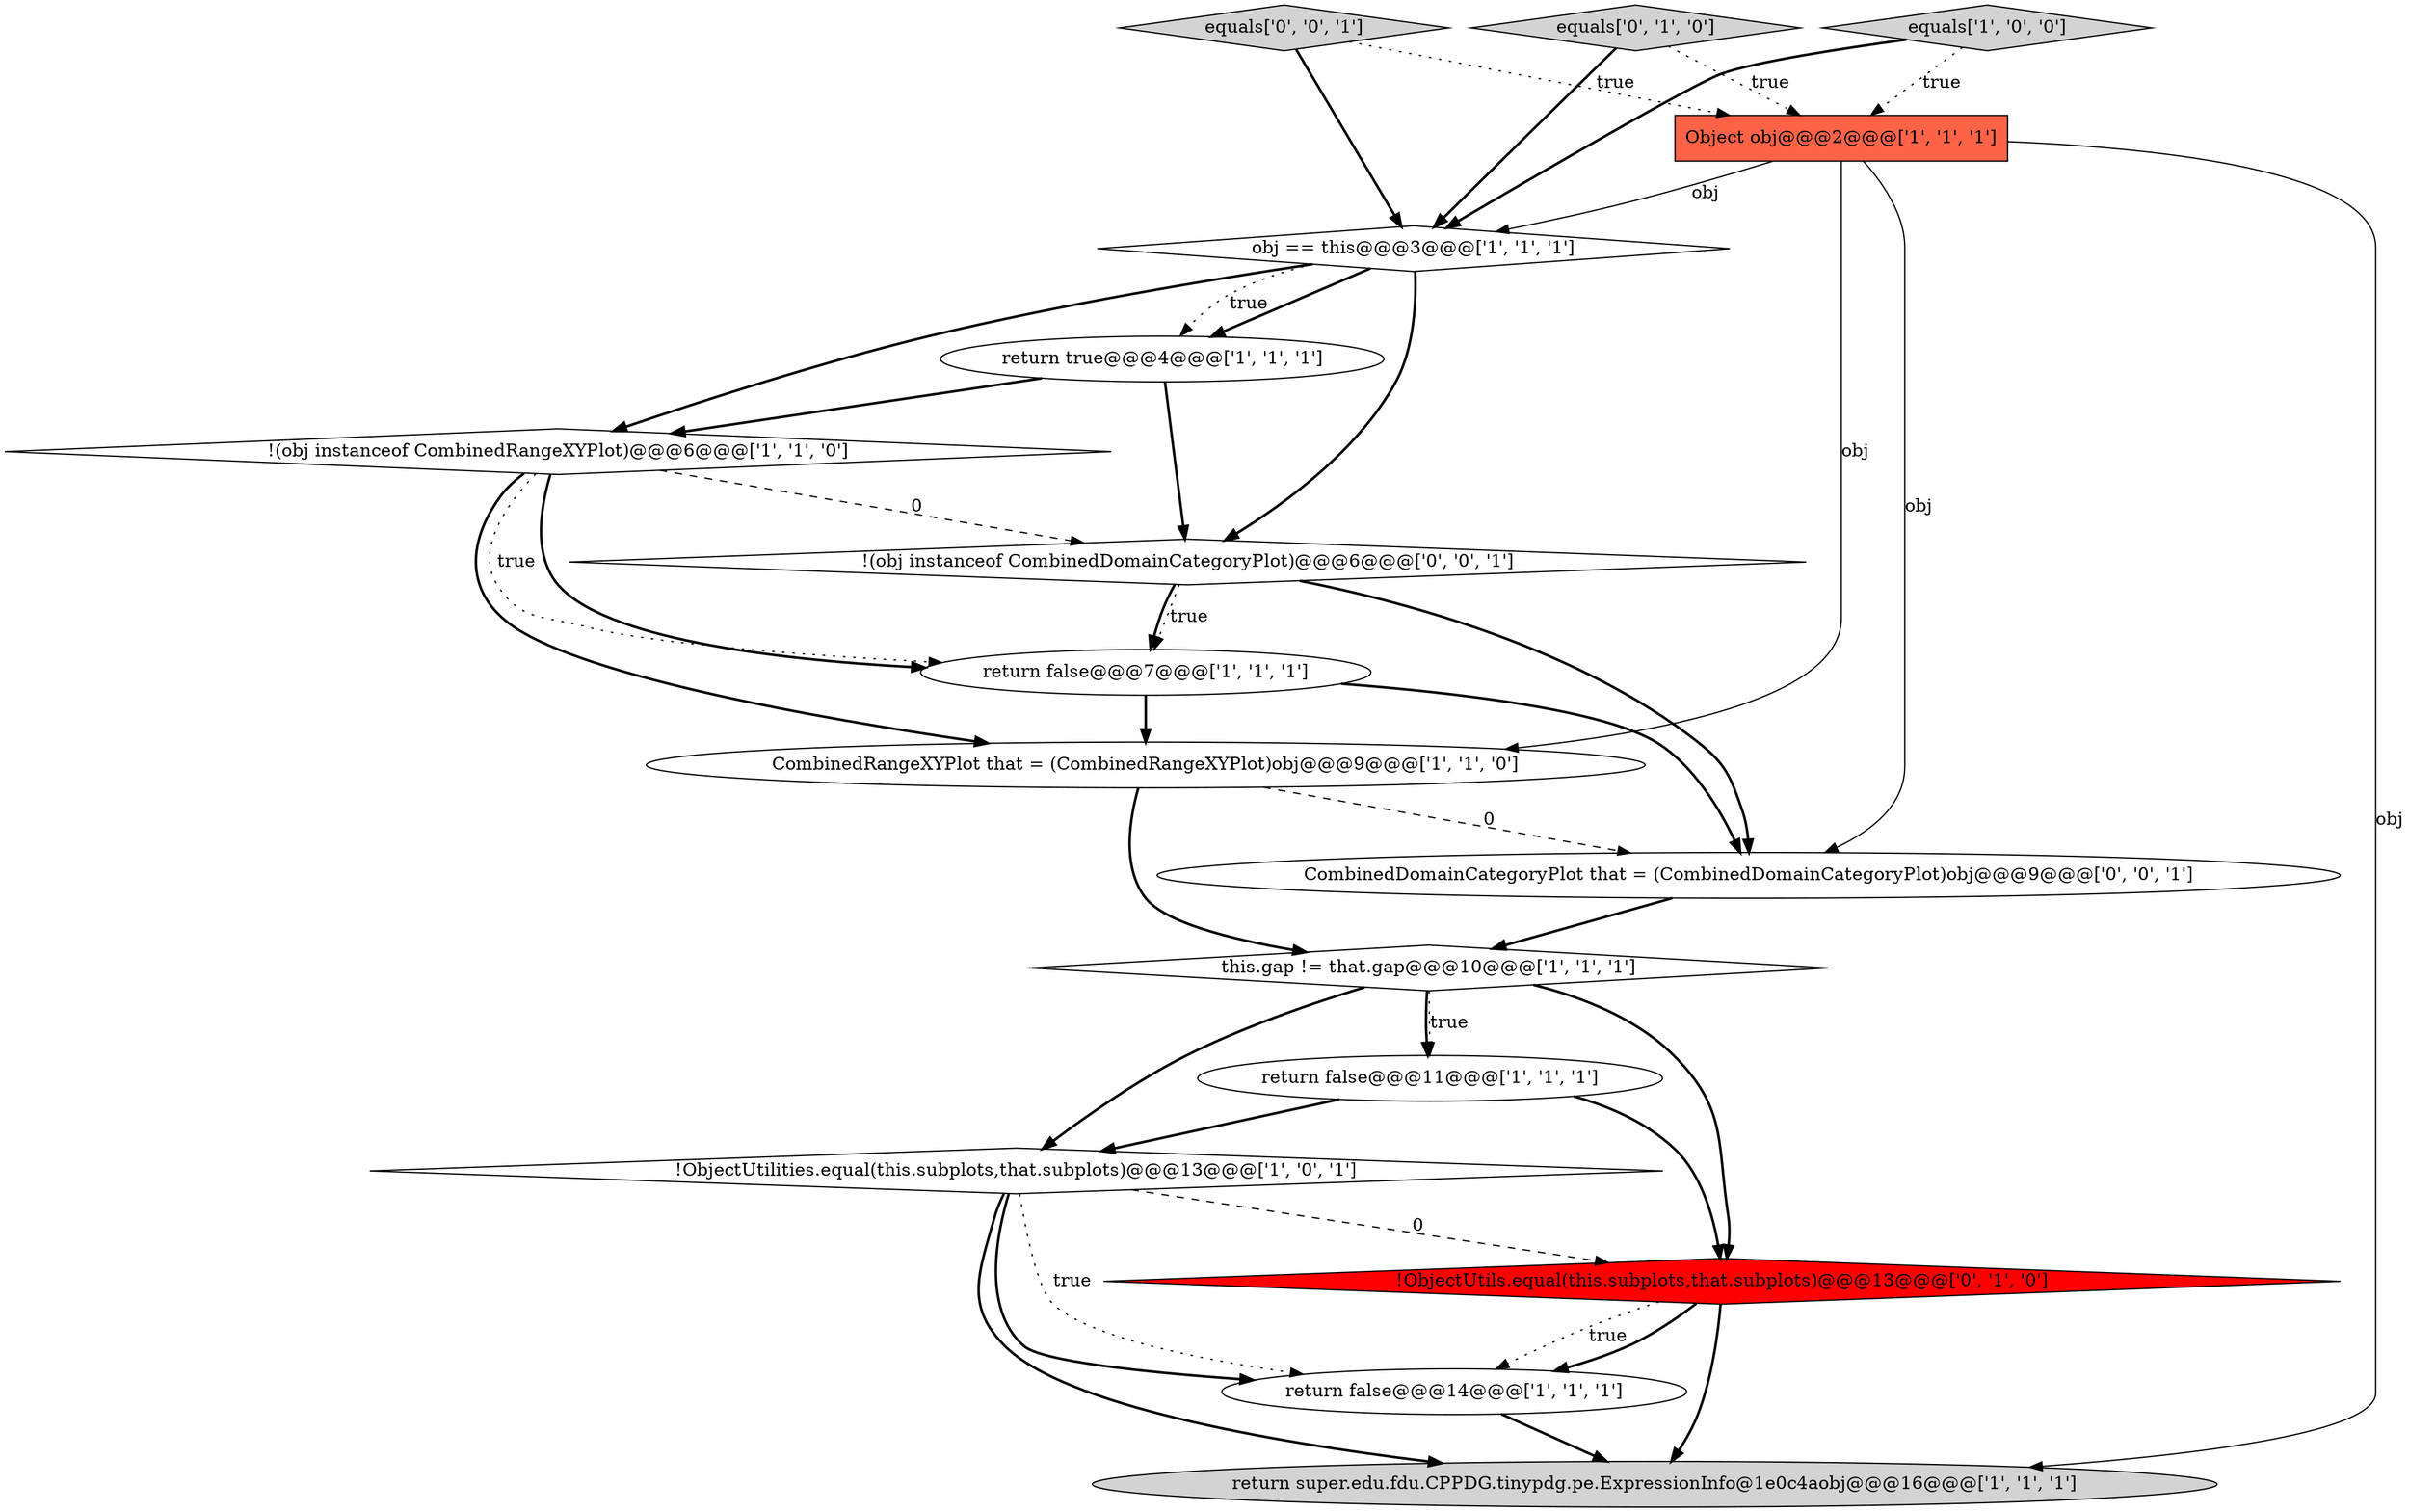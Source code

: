 digraph {
10 [style = filled, label = "equals['1', '0', '0']", fillcolor = lightgray, shape = diamond image = "AAA0AAABBB1BBB"];
12 [style = filled, label = "equals['0', '1', '0']", fillcolor = lightgray, shape = diamond image = "AAA0AAABBB2BBB"];
4 [style = filled, label = "return super.edu.fdu.CPPDG.tinypdg.pe.ExpressionInfo@1e0c4aobj@@@16@@@['1', '1', '1']", fillcolor = lightgray, shape = ellipse image = "AAA0AAABBB1BBB"];
3 [style = filled, label = "return false@@@14@@@['1', '1', '1']", fillcolor = white, shape = ellipse image = "AAA0AAABBB1BBB"];
14 [style = filled, label = "CombinedDomainCategoryPlot that = (CombinedDomainCategoryPlot)obj@@@9@@@['0', '0', '1']", fillcolor = white, shape = ellipse image = "AAA0AAABBB3BBB"];
16 [style = filled, label = "!(obj instanceof CombinedDomainCategoryPlot)@@@6@@@['0', '0', '1']", fillcolor = white, shape = diamond image = "AAA0AAABBB3BBB"];
5 [style = filled, label = "CombinedRangeXYPlot that = (CombinedRangeXYPlot)obj@@@9@@@['1', '1', '0']", fillcolor = white, shape = ellipse image = "AAA0AAABBB1BBB"];
1 [style = filled, label = "return true@@@4@@@['1', '1', '1']", fillcolor = white, shape = ellipse image = "AAA0AAABBB1BBB"];
2 [style = filled, label = "this.gap != that.gap@@@10@@@['1', '1', '1']", fillcolor = white, shape = diamond image = "AAA0AAABBB1BBB"];
9 [style = filled, label = "Object obj@@@2@@@['1', '1', '1']", fillcolor = tomato, shape = box image = "AAA0AAABBB1BBB"];
7 [style = filled, label = "!(obj instanceof CombinedRangeXYPlot)@@@6@@@['1', '1', '0']", fillcolor = white, shape = diamond image = "AAA0AAABBB1BBB"];
8 [style = filled, label = "return false@@@11@@@['1', '1', '1']", fillcolor = white, shape = ellipse image = "AAA0AAABBB1BBB"];
15 [style = filled, label = "equals['0', '0', '1']", fillcolor = lightgray, shape = diamond image = "AAA0AAABBB3BBB"];
6 [style = filled, label = "!ObjectUtilities.equal(this.subplots,that.subplots)@@@13@@@['1', '0', '1']", fillcolor = white, shape = diamond image = "AAA0AAABBB1BBB"];
11 [style = filled, label = "return false@@@7@@@['1', '1', '1']", fillcolor = white, shape = ellipse image = "AAA0AAABBB1BBB"];
13 [style = filled, label = "!ObjectUtils.equal(this.subplots,that.subplots)@@@13@@@['0', '1', '0']", fillcolor = red, shape = diamond image = "AAA1AAABBB2BBB"];
0 [style = filled, label = "obj == this@@@3@@@['1', '1', '1']", fillcolor = white, shape = diamond image = "AAA0AAABBB1BBB"];
6->3 [style = bold, label=""];
0->16 [style = bold, label=""];
9->5 [style = solid, label="obj"];
7->11 [style = bold, label=""];
5->14 [style = dashed, label="0"];
16->11 [style = bold, label=""];
13->3 [style = dotted, label="true"];
11->14 [style = bold, label=""];
2->6 [style = bold, label=""];
7->16 [style = dashed, label="0"];
9->4 [style = solid, label="obj"];
8->6 [style = bold, label=""];
9->0 [style = solid, label="obj"];
10->9 [style = dotted, label="true"];
12->0 [style = bold, label=""];
1->7 [style = bold, label=""];
3->4 [style = bold, label=""];
15->9 [style = dotted, label="true"];
0->7 [style = bold, label=""];
2->13 [style = bold, label=""];
9->14 [style = solid, label="obj"];
6->4 [style = bold, label=""];
11->5 [style = bold, label=""];
5->2 [style = bold, label=""];
7->5 [style = bold, label=""];
6->13 [style = dashed, label="0"];
7->11 [style = dotted, label="true"];
13->3 [style = bold, label=""];
1->16 [style = bold, label=""];
0->1 [style = bold, label=""];
15->0 [style = bold, label=""];
10->0 [style = bold, label=""];
16->14 [style = bold, label=""];
14->2 [style = bold, label=""];
6->3 [style = dotted, label="true"];
16->11 [style = dotted, label="true"];
2->8 [style = dotted, label="true"];
8->13 [style = bold, label=""];
2->8 [style = bold, label=""];
0->1 [style = dotted, label="true"];
12->9 [style = dotted, label="true"];
13->4 [style = bold, label=""];
}
